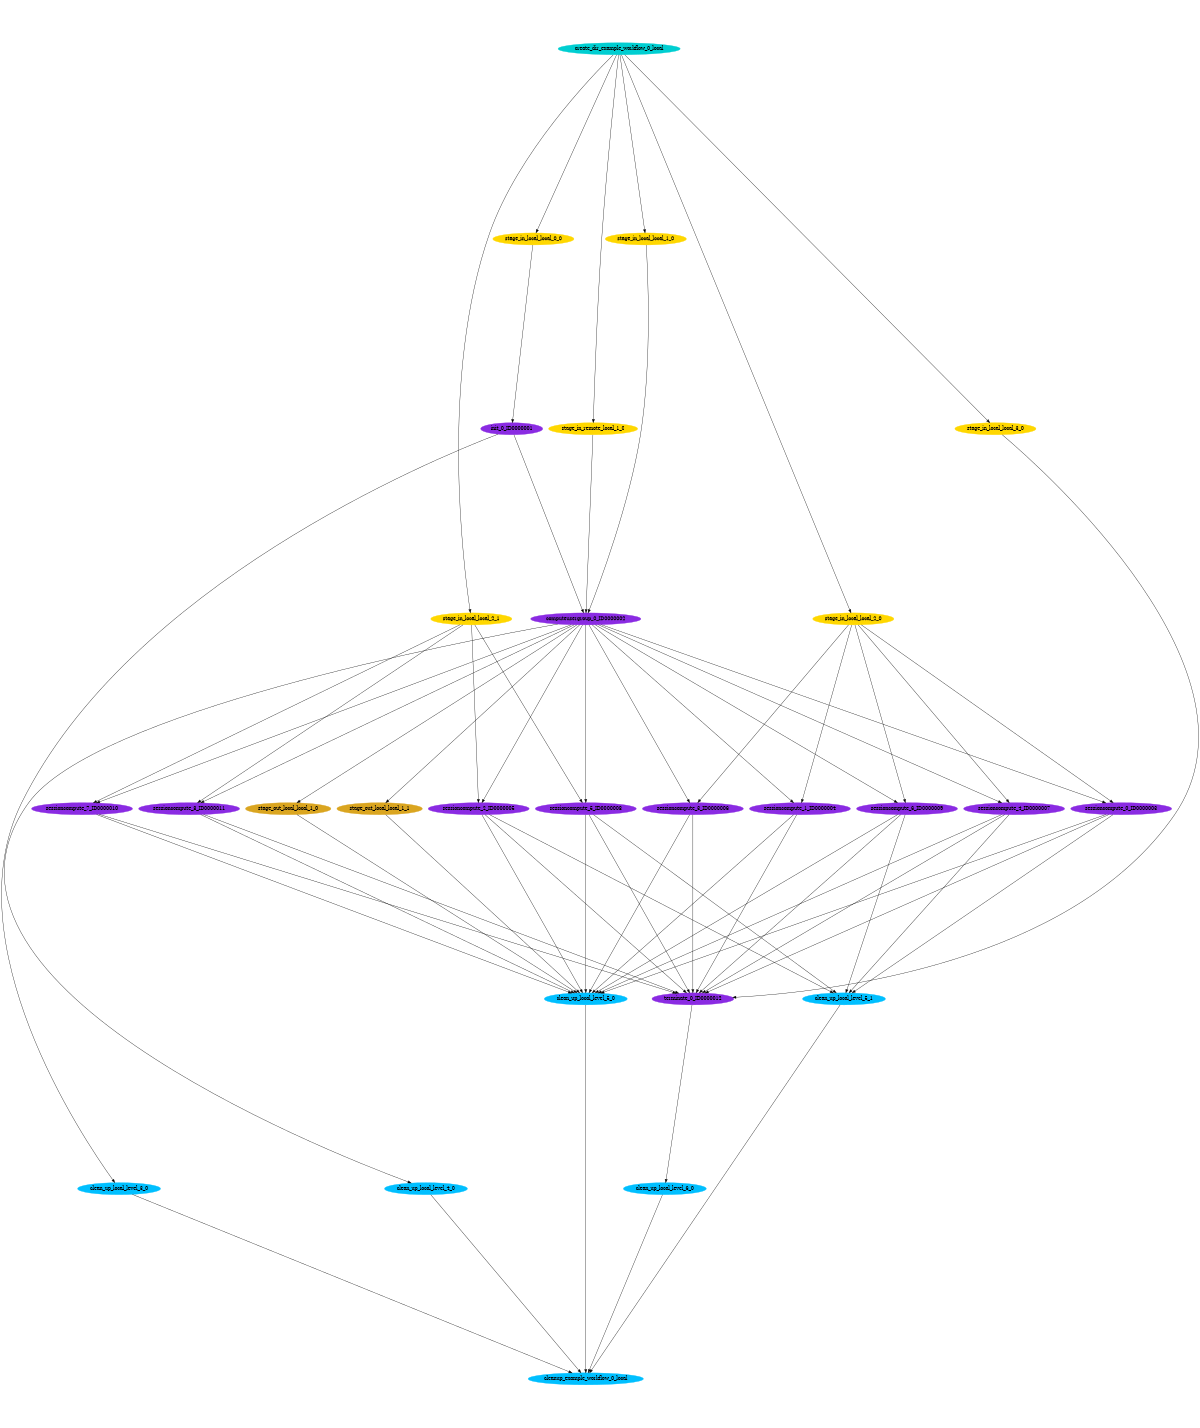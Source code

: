 digraph E {
size="8.0,10.0"
ratio=fill
node [shape=ellipse]
edge [arrowhead=normal, arrowsize=1.0]
	"clean_up_local_level_4_0" [color=deepskyblue,style=filled,label="clean_up_local_level_4_0"]
	"stage_out_local_local_1_0" [color=goldenrod,style=filled,label="stage_out_local_local_1_0"]
	"stage_out_local_local_1_1" [color=goldenrod,style=filled,label="stage_out_local_local_1_1"]
	"computeusergroup_0_ID0000002" [color=blueviolet,style=filled,label="computeusergroup_0_ID0000002"]
	"sessioncompute_3_ID0000006" [color=blueviolet,style=filled,label="sessioncompute_3_ID0000006"]
	"sessioncompute_8_ID0000011" [color=blueviolet,style=filled,label="sessioncompute_8_ID0000011"]
	"clean_up_local_level_6_0" [color=deepskyblue,style=filled,label="clean_up_local_level_6_0"]
	"clean_up_local_level_5_0" [color=deepskyblue,style=filled,label="clean_up_local_level_5_0"]
	"clean_up_local_level_5_1" [color=deepskyblue,style=filled,label="clean_up_local_level_5_1"]
	"stage_in_local_local_0_0" [color=gold,style=filled,label="stage_in_local_local_0_0"]
	"create_dir_example_workflow_0_local" [color=darkturquoise,style=filled,label="create_dir_example_workflow_0_local"]
	"init_0_ID0000001" [color=blueviolet,style=filled,label="init_0_ID0000001"]
	"sessioncompute_0_ID0000003" [color=blueviolet,style=filled,label="sessioncompute_0_ID0000003"]
	"stage_in_local_local_2_0" [color=gold,style=filled,label="stage_in_local_local_2_0"]
	"sessioncompute_5_ID0000008" [color=blueviolet,style=filled,label="sessioncompute_5_ID0000008"]
	"stage_in_local_local_2_1" [color=gold,style=filled,label="stage_in_local_local_2_1"]
	"stage_in_remote_local_1_0" [color=gold,style=filled,label="stage_in_remote_local_1_0"]
	"stage_in_local_local_3_0" [color=gold,style=filled,label="stage_in_local_local_3_0"]
	"sessioncompute_6_ID0000009" [color=blueviolet,style=filled,label="sessioncompute_6_ID0000009"]
	"sessioncompute_1_ID0000004" [color=blueviolet,style=filled,label="sessioncompute_1_ID0000004"]
	"sessioncompute_7_ID0000010" [color=blueviolet,style=filled,label="sessioncompute_7_ID0000010"]
	"clean_up_local_level_3_0" [color=deepskyblue,style=filled,label="clean_up_local_level_3_0"]
	"terminate_0_ID0000012" [color=blueviolet,style=filled,label="terminate_0_ID0000012"]
	"stage_in_local_local_1_0" [color=gold,style=filled,label="stage_in_local_local_1_0"]
	"cleanup_example_workflow_0_local" [color=deepskyblue,style=filled,label="cleanup_example_workflow_0_local"]
	"sessioncompute_4_ID0000007" [color=blueviolet,style=filled,label="sessioncompute_4_ID0000007"]
	"sessioncompute_2_ID0000005" [color=blueviolet,style=filled,label="sessioncompute_2_ID0000005"]

	"clean_up_local_level_4_0" -> "cleanup_example_workflow_0_local"
	"stage_out_local_local_1_0" -> "clean_up_local_level_5_0"
	"stage_out_local_local_1_1" -> "clean_up_local_level_5_0"
	"computeusergroup_0_ID0000002" -> "clean_up_local_level_4_0"
	"computeusergroup_0_ID0000002" -> "stage_out_local_local_1_0"
	"computeusergroup_0_ID0000002" -> "stage_out_local_local_1_1"
	"computeusergroup_0_ID0000002" -> "sessioncompute_0_ID0000003"
	"computeusergroup_0_ID0000002" -> "sessioncompute_5_ID0000008"
	"computeusergroup_0_ID0000002" -> "sessioncompute_6_ID0000009"
	"computeusergroup_0_ID0000002" -> "sessioncompute_1_ID0000004"
	"computeusergroup_0_ID0000002" -> "sessioncompute_3_ID0000006"
	"computeusergroup_0_ID0000002" -> "sessioncompute_7_ID0000010"
	"computeusergroup_0_ID0000002" -> "sessioncompute_8_ID0000011"
	"computeusergroup_0_ID0000002" -> "sessioncompute_2_ID0000005"
	"computeusergroup_0_ID0000002" -> "sessioncompute_4_ID0000007"
	"sessioncompute_3_ID0000006" -> "terminate_0_ID0000012"
	"sessioncompute_3_ID0000006" -> "clean_up_local_level_5_0"
	"sessioncompute_8_ID0000011" -> "terminate_0_ID0000012"
	"sessioncompute_8_ID0000011" -> "clean_up_local_level_5_0"
	"clean_up_local_level_6_0" -> "cleanup_example_workflow_0_local"
	"clean_up_local_level_5_0" -> "cleanup_example_workflow_0_local"
	"clean_up_local_level_5_1" -> "cleanup_example_workflow_0_local"
	"stage_in_local_local_0_0" -> "init_0_ID0000001"
	"create_dir_example_workflow_0_local" -> "stage_in_local_local_0_0"
	"create_dir_example_workflow_0_local" -> "stage_in_local_local_1_0"
	"create_dir_example_workflow_0_local" -> "stage_in_local_local_2_0"
	"create_dir_example_workflow_0_local" -> "stage_in_local_local_2_1"
	"create_dir_example_workflow_0_local" -> "stage_in_remote_local_1_0"
	"create_dir_example_workflow_0_local" -> "stage_in_local_local_3_0"
	"init_0_ID0000001" -> "clean_up_local_level_3_0"
	"init_0_ID0000001" -> "computeusergroup_0_ID0000002"
	"sessioncompute_0_ID0000003" -> "terminate_0_ID0000012"
	"sessioncompute_0_ID0000003" -> "clean_up_local_level_5_0"
	"sessioncompute_0_ID0000003" -> "clean_up_local_level_5_1"
	"stage_in_local_local_2_0" -> "sessioncompute_1_ID0000004"
	"stage_in_local_local_2_0" -> "sessioncompute_3_ID0000006"
	"stage_in_local_local_2_0" -> "sessioncompute_0_ID0000003"
	"stage_in_local_local_2_0" -> "sessioncompute_4_ID0000007"
	"stage_in_local_local_2_0" -> "sessioncompute_6_ID0000009"
	"sessioncompute_5_ID0000008" -> "terminate_0_ID0000012"
	"sessioncompute_5_ID0000008" -> "clean_up_local_level_5_0"
	"sessioncompute_5_ID0000008" -> "clean_up_local_level_5_1"
	"stage_in_local_local_2_1" -> "sessioncompute_7_ID0000010"
	"stage_in_local_local_2_1" -> "sessioncompute_8_ID0000011"
	"stage_in_local_local_2_1" -> "sessioncompute_5_ID0000008"
	"stage_in_local_local_2_1" -> "sessioncompute_2_ID0000005"
	"stage_in_remote_local_1_0" -> "computeusergroup_0_ID0000002"
	"stage_in_local_local_3_0" -> "terminate_0_ID0000012"
	"sessioncompute_6_ID0000009" -> "terminate_0_ID0000012"
	"sessioncompute_6_ID0000009" -> "clean_up_local_level_5_0"
	"sessioncompute_6_ID0000009" -> "clean_up_local_level_5_1"
	"sessioncompute_1_ID0000004" -> "terminate_0_ID0000012"
	"sessioncompute_1_ID0000004" -> "clean_up_local_level_5_0"
	"sessioncompute_7_ID0000010" -> "terminate_0_ID0000012"
	"sessioncompute_7_ID0000010" -> "clean_up_local_level_5_0"
	"clean_up_local_level_3_0" -> "cleanup_example_workflow_0_local"
	"terminate_0_ID0000012" -> "clean_up_local_level_6_0"
	"stage_in_local_local_1_0" -> "computeusergroup_0_ID0000002"
	"sessioncompute_4_ID0000007" -> "terminate_0_ID0000012"
	"sessioncompute_4_ID0000007" -> "clean_up_local_level_5_0"
	"sessioncompute_4_ID0000007" -> "clean_up_local_level_5_1"
	"sessioncompute_2_ID0000005" -> "terminate_0_ID0000012"
	"sessioncompute_2_ID0000005" -> "clean_up_local_level_5_0"
	"sessioncompute_2_ID0000005" -> "clean_up_local_level_5_1"
}
